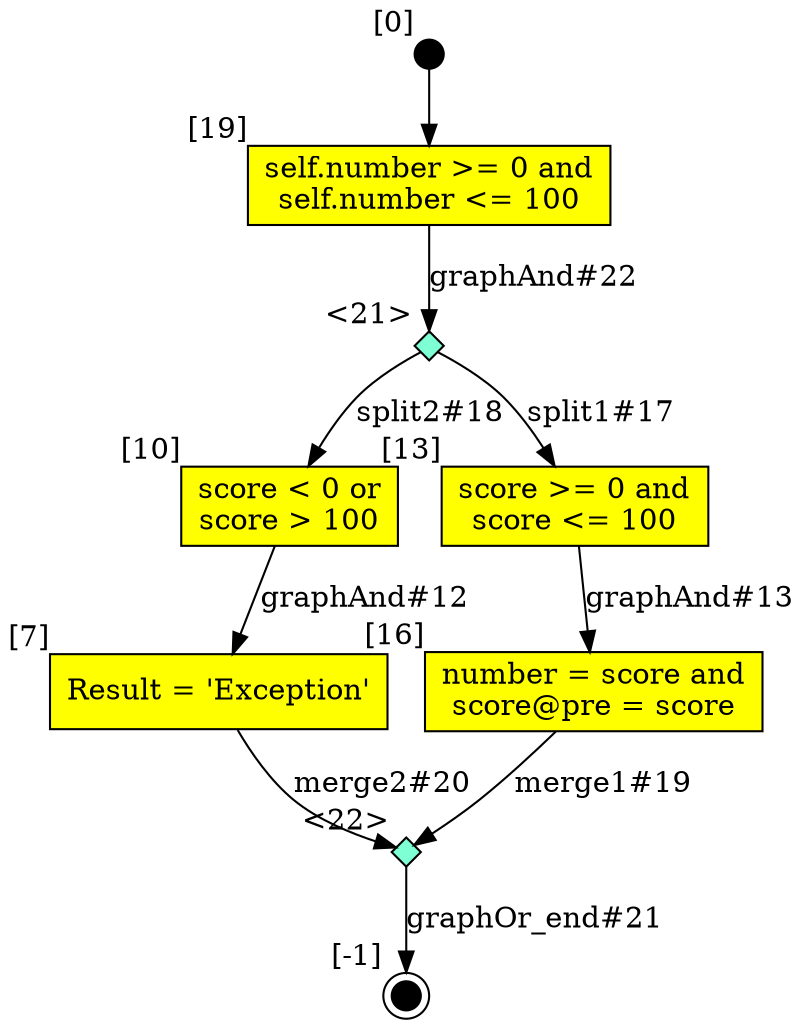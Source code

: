 digraph CLG {
  16 [shape="box", label="number = score and
score@pre = score
", style=filled, fillcolor=yellow, xlabel="[16]"];
  18 [style=filled, fillcolor=black, shape="circle", label="", fixedsize=true, width=.2, height=.2, xlabel="[0]"];
  19 [shape="box", label="self.number >= 0 and
self.number <= 100
", style=filled, fillcolor=yellow, xlabel="[19]"];
  21 [shape="diamond", label="", xlabel="<21>", style=filled, fillcolor=aquamarine, fixedsize=true, width=.2, height=.2];
  22 [shape="diamond", label="", xlabel="<22>", style=filled, fillcolor=aquamarine, fixedsize=true, width=.2, height=.2];
  7 [shape="box", label="Result = 'Exception'", style=filled, fillcolor=yellow, xlabel="[7]"];
  8 [style=filled, fillcolor=black, shape="doublecircle", label="", fixedsize=true, width=.2, height=.2, xlabel="[-1]"];
  10 [shape="box", label="score < 0 or
score > 100
", style=filled, fillcolor=yellow, xlabel="[10]"];
  13 [shape="box", label="score >= 0 and
score <= 100
", style=filled, fillcolor=yellow, xlabel="[13]"];
  21 -> 13[label="split1#17"];
  21 -> 10[label="split2#18"];
  16 -> 22[label="merge1#19"];
  7 -> 22[label="merge2#20"];
  22 -> 8[label="graphOr_end#21"];
  19 -> 21[label="graphAnd#22"];
  10 -> 7[label="graphAnd#12"];
  13 -> 16[label="graphAnd#13"];
  18 -> 19;
}
